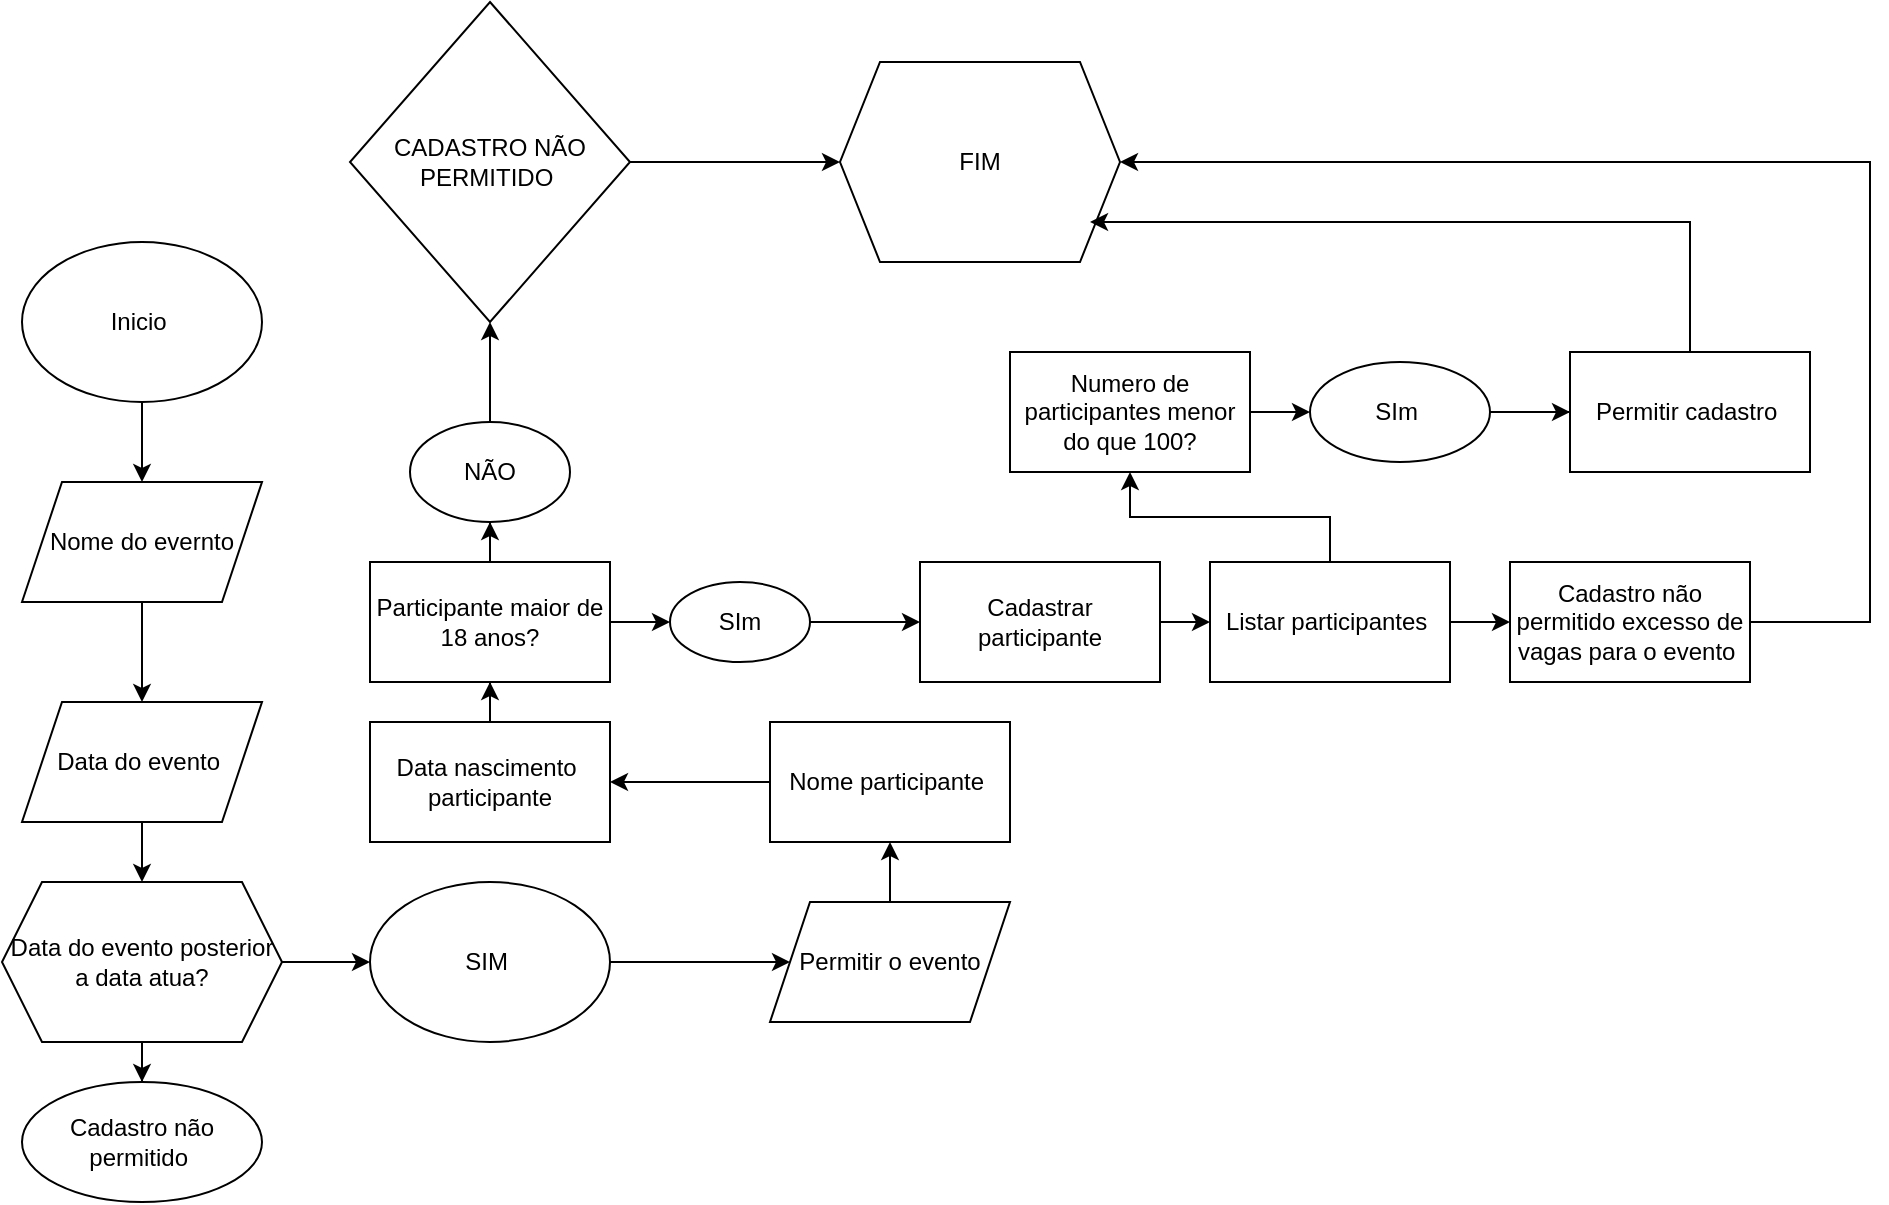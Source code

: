 <mxfile version="15.5.5" type="github"><diagram id="fl77LKlatzHIPJM2AbaO" name="Page-1"><mxGraphModel dx="868" dy="1550" grid="1" gridSize="10" guides="1" tooltips="1" connect="1" arrows="1" fold="1" page="1" pageScale="1" pageWidth="850" pageHeight="1100" math="0" shadow="0"><root><mxCell id="0"/><mxCell id="1" parent="0"/><mxCell id="vfhK83K6EF20PZ4v7dfY-9" value="" style="edgeStyle=orthogonalEdgeStyle;rounded=0;orthogonalLoop=1;jettySize=auto;html=1;" edge="1" parent="1" source="vfhK83K6EF20PZ4v7dfY-1" target="vfhK83K6EF20PZ4v7dfY-6"><mxGeometry relative="1" as="geometry"/></mxCell><mxCell id="vfhK83K6EF20PZ4v7dfY-1" value="Inicio&amp;nbsp;" style="ellipse;whiteSpace=wrap;html=1;" vertex="1" parent="1"><mxGeometry x="16" y="10" width="120" height="80" as="geometry"/></mxCell><mxCell id="vfhK83K6EF20PZ4v7dfY-8" value="" style="edgeStyle=orthogonalEdgeStyle;rounded=0;orthogonalLoop=1;jettySize=auto;html=1;" edge="1" parent="1" source="vfhK83K6EF20PZ4v7dfY-6" target="vfhK83K6EF20PZ4v7dfY-7"><mxGeometry relative="1" as="geometry"/></mxCell><mxCell id="vfhK83K6EF20PZ4v7dfY-6" value="Nome do evernto" style="shape=parallelogram;perimeter=parallelogramPerimeter;whiteSpace=wrap;html=1;fixedSize=1;" vertex="1" parent="1"><mxGeometry x="16" y="130" width="120" height="60" as="geometry"/></mxCell><mxCell id="vfhK83K6EF20PZ4v7dfY-11" value="" style="edgeStyle=orthogonalEdgeStyle;rounded=0;orthogonalLoop=1;jettySize=auto;html=1;" edge="1" parent="1" source="vfhK83K6EF20PZ4v7dfY-7" target="vfhK83K6EF20PZ4v7dfY-10"><mxGeometry relative="1" as="geometry"/></mxCell><mxCell id="vfhK83K6EF20PZ4v7dfY-7" value="Data do evento&amp;nbsp;" style="shape=parallelogram;perimeter=parallelogramPerimeter;whiteSpace=wrap;html=1;fixedSize=1;" vertex="1" parent="1"><mxGeometry x="16" y="240" width="120" height="60" as="geometry"/></mxCell><mxCell id="vfhK83K6EF20PZ4v7dfY-13" value="" style="edgeStyle=orthogonalEdgeStyle;rounded=0;orthogonalLoop=1;jettySize=auto;html=1;" edge="1" parent="1" source="vfhK83K6EF20PZ4v7dfY-10"><mxGeometry relative="1" as="geometry"><mxPoint x="190" y="370" as="targetPoint"/></mxGeometry></mxCell><mxCell id="vfhK83K6EF20PZ4v7dfY-15" value="" style="edgeStyle=orthogonalEdgeStyle;rounded=0;orthogonalLoop=1;jettySize=auto;html=1;" edge="1" parent="1" source="vfhK83K6EF20PZ4v7dfY-10" target="vfhK83K6EF20PZ4v7dfY-14"><mxGeometry relative="1" as="geometry"/></mxCell><mxCell id="vfhK83K6EF20PZ4v7dfY-10" value="Data do evento posterior a data atua?" style="shape=hexagon;perimeter=hexagonPerimeter2;whiteSpace=wrap;html=1;fixedSize=1;" vertex="1" parent="1"><mxGeometry x="6" y="330" width="140" height="80" as="geometry"/></mxCell><mxCell id="vfhK83K6EF20PZ4v7dfY-14" value="Cadastro não permitido&amp;nbsp;" style="ellipse;whiteSpace=wrap;html=1;" vertex="1" parent="1"><mxGeometry x="16" y="430" width="120" height="60" as="geometry"/></mxCell><mxCell id="vfhK83K6EF20PZ4v7dfY-18" value="" style="edgeStyle=orthogonalEdgeStyle;rounded=0;orthogonalLoop=1;jettySize=auto;html=1;" edge="1" parent="1" source="vfhK83K6EF20PZ4v7dfY-16" target="vfhK83K6EF20PZ4v7dfY-17"><mxGeometry relative="1" as="geometry"/></mxCell><mxCell id="vfhK83K6EF20PZ4v7dfY-16" value="SIM&amp;nbsp;" style="ellipse;whiteSpace=wrap;html=1;" vertex="1" parent="1"><mxGeometry x="190" y="330" width="120" height="80" as="geometry"/></mxCell><mxCell id="vfhK83K6EF20PZ4v7dfY-20" value="" style="edgeStyle=orthogonalEdgeStyle;rounded=0;orthogonalLoop=1;jettySize=auto;html=1;" edge="1" parent="1" source="vfhK83K6EF20PZ4v7dfY-17" target="vfhK83K6EF20PZ4v7dfY-19"><mxGeometry relative="1" as="geometry"/></mxCell><mxCell id="vfhK83K6EF20PZ4v7dfY-17" value="Permitir o evento" style="shape=parallelogram;perimeter=parallelogramPerimeter;whiteSpace=wrap;html=1;fixedSize=1;" vertex="1" parent="1"><mxGeometry x="390" y="340" width="120" height="60" as="geometry"/></mxCell><mxCell id="vfhK83K6EF20PZ4v7dfY-22" value="" style="edgeStyle=orthogonalEdgeStyle;rounded=0;orthogonalLoop=1;jettySize=auto;html=1;" edge="1" parent="1" source="vfhK83K6EF20PZ4v7dfY-19" target="vfhK83K6EF20PZ4v7dfY-21"><mxGeometry relative="1" as="geometry"/></mxCell><mxCell id="vfhK83K6EF20PZ4v7dfY-19" value="Nome participante&amp;nbsp;&lt;br&gt;" style="whiteSpace=wrap;html=1;" vertex="1" parent="1"><mxGeometry x="390" y="250" width="120" height="60" as="geometry"/></mxCell><mxCell id="vfhK83K6EF20PZ4v7dfY-24" value="" style="edgeStyle=orthogonalEdgeStyle;rounded=0;orthogonalLoop=1;jettySize=auto;html=1;" edge="1" parent="1" source="vfhK83K6EF20PZ4v7dfY-21" target="vfhK83K6EF20PZ4v7dfY-23"><mxGeometry relative="1" as="geometry"/></mxCell><mxCell id="vfhK83K6EF20PZ4v7dfY-21" value="Data nascimento&amp;nbsp;&lt;br&gt;participante" style="whiteSpace=wrap;html=1;" vertex="1" parent="1"><mxGeometry x="190" y="250" width="120" height="60" as="geometry"/></mxCell><mxCell id="vfhK83K6EF20PZ4v7dfY-26" value="" style="edgeStyle=orthogonalEdgeStyle;rounded=0;orthogonalLoop=1;jettySize=auto;html=1;" edge="1" parent="1" source="vfhK83K6EF20PZ4v7dfY-23" target="vfhK83K6EF20PZ4v7dfY-25"><mxGeometry relative="1" as="geometry"/></mxCell><mxCell id="vfhK83K6EF20PZ4v7dfY-28" value="" style="edgeStyle=orthogonalEdgeStyle;rounded=0;orthogonalLoop=1;jettySize=auto;html=1;" edge="1" parent="1" source="vfhK83K6EF20PZ4v7dfY-23" target="vfhK83K6EF20PZ4v7dfY-27"><mxGeometry relative="1" as="geometry"/></mxCell><mxCell id="vfhK83K6EF20PZ4v7dfY-23" value="Participante maior de 18 anos?" style="whiteSpace=wrap;html=1;" vertex="1" parent="1"><mxGeometry x="190" y="170" width="120" height="60" as="geometry"/></mxCell><mxCell id="vfhK83K6EF20PZ4v7dfY-34" value="" style="edgeStyle=orthogonalEdgeStyle;rounded=0;orthogonalLoop=1;jettySize=auto;html=1;" edge="1" parent="1" source="vfhK83K6EF20PZ4v7dfY-25" target="vfhK83K6EF20PZ4v7dfY-33"><mxGeometry relative="1" as="geometry"/></mxCell><mxCell id="vfhK83K6EF20PZ4v7dfY-25" value="SIm" style="ellipse;whiteSpace=wrap;html=1;" vertex="1" parent="1"><mxGeometry x="340" y="180" width="70" height="40" as="geometry"/></mxCell><mxCell id="vfhK83K6EF20PZ4v7dfY-30" value="" style="edgeStyle=orthogonalEdgeStyle;rounded=0;orthogonalLoop=1;jettySize=auto;html=1;" edge="1" parent="1" source="vfhK83K6EF20PZ4v7dfY-27" target="vfhK83K6EF20PZ4v7dfY-29"><mxGeometry relative="1" as="geometry"/></mxCell><mxCell id="vfhK83K6EF20PZ4v7dfY-27" value="NÃO" style="ellipse;whiteSpace=wrap;html=1;" vertex="1" parent="1"><mxGeometry x="210" y="100" width="80" height="50" as="geometry"/></mxCell><mxCell id="vfhK83K6EF20PZ4v7dfY-32" value="" style="edgeStyle=orthogonalEdgeStyle;rounded=0;orthogonalLoop=1;jettySize=auto;html=1;" edge="1" parent="1" source="vfhK83K6EF20PZ4v7dfY-29" target="vfhK83K6EF20PZ4v7dfY-31"><mxGeometry relative="1" as="geometry"/></mxCell><mxCell id="vfhK83K6EF20PZ4v7dfY-29" value="CADASTRO NÃO PERMITIDO&amp;nbsp;" style="rhombus;whiteSpace=wrap;html=1;" vertex="1" parent="1"><mxGeometry x="180" y="-110" width="140" height="160" as="geometry"/></mxCell><mxCell id="vfhK83K6EF20PZ4v7dfY-31" value="FIM" style="shape=hexagon;perimeter=hexagonPerimeter2;whiteSpace=wrap;html=1;fixedSize=1;" vertex="1" parent="1"><mxGeometry x="425" y="-80" width="140" height="100" as="geometry"/></mxCell><mxCell id="vfhK83K6EF20PZ4v7dfY-36" value="" style="edgeStyle=orthogonalEdgeStyle;rounded=0;orthogonalLoop=1;jettySize=auto;html=1;" edge="1" parent="1" source="vfhK83K6EF20PZ4v7dfY-33" target="vfhK83K6EF20PZ4v7dfY-35"><mxGeometry relative="1" as="geometry"/></mxCell><mxCell id="vfhK83K6EF20PZ4v7dfY-33" value="Cadastrar participante" style="whiteSpace=wrap;html=1;" vertex="1" parent="1"><mxGeometry x="465" y="170" width="120" height="60" as="geometry"/></mxCell><mxCell id="vfhK83K6EF20PZ4v7dfY-38" value="" style="edgeStyle=orthogonalEdgeStyle;rounded=0;orthogonalLoop=1;jettySize=auto;html=1;" edge="1" parent="1" source="vfhK83K6EF20PZ4v7dfY-35" target="vfhK83K6EF20PZ4v7dfY-37"><mxGeometry relative="1" as="geometry"/></mxCell><mxCell id="vfhK83K6EF20PZ4v7dfY-40" value="" style="edgeStyle=orthogonalEdgeStyle;rounded=0;orthogonalLoop=1;jettySize=auto;html=1;" edge="1" parent="1" source="vfhK83K6EF20PZ4v7dfY-35" target="vfhK83K6EF20PZ4v7dfY-39"><mxGeometry relative="1" as="geometry"/></mxCell><mxCell id="vfhK83K6EF20PZ4v7dfY-35" value="Listar participantes&amp;nbsp;" style="whiteSpace=wrap;html=1;" vertex="1" parent="1"><mxGeometry x="610" y="170" width="120" height="60" as="geometry"/></mxCell><mxCell id="vfhK83K6EF20PZ4v7dfY-50" style="edgeStyle=orthogonalEdgeStyle;rounded=0;orthogonalLoop=1;jettySize=auto;html=1;" edge="1" parent="1" source="vfhK83K6EF20PZ4v7dfY-37" target="vfhK83K6EF20PZ4v7dfY-31"><mxGeometry relative="1" as="geometry"><Array as="points"><mxPoint x="940" y="200"/><mxPoint x="940" y="-30"/></Array></mxGeometry></mxCell><mxCell id="vfhK83K6EF20PZ4v7dfY-37" value="Cadastro não permitido excesso de vagas para o evento&amp;nbsp;" style="whiteSpace=wrap;html=1;" vertex="1" parent="1"><mxGeometry x="760" y="170" width="120" height="60" as="geometry"/></mxCell><mxCell id="vfhK83K6EF20PZ4v7dfY-42" value="" style="edgeStyle=orthogonalEdgeStyle;rounded=0;orthogonalLoop=1;jettySize=auto;html=1;" edge="1" parent="1" source="vfhK83K6EF20PZ4v7dfY-39" target="vfhK83K6EF20PZ4v7dfY-41"><mxGeometry relative="1" as="geometry"/></mxCell><mxCell id="vfhK83K6EF20PZ4v7dfY-39" value="Numero de participantes menor do que 100?" style="whiteSpace=wrap;html=1;" vertex="1" parent="1"><mxGeometry x="510" y="65" width="120" height="60" as="geometry"/></mxCell><mxCell id="vfhK83K6EF20PZ4v7dfY-44" value="" style="edgeStyle=orthogonalEdgeStyle;rounded=0;orthogonalLoop=1;jettySize=auto;html=1;" edge="1" parent="1" source="vfhK83K6EF20PZ4v7dfY-41"><mxGeometry relative="1" as="geometry"><mxPoint x="880" y="100" as="targetPoint"/></mxGeometry></mxCell><mxCell id="vfhK83K6EF20PZ4v7dfY-46" value="" style="edgeStyle=orthogonalEdgeStyle;rounded=0;orthogonalLoop=1;jettySize=auto;html=1;" edge="1" parent="1" source="vfhK83K6EF20PZ4v7dfY-41" target="vfhK83K6EF20PZ4v7dfY-45"><mxGeometry relative="1" as="geometry"/></mxCell><mxCell id="vfhK83K6EF20PZ4v7dfY-41" value="SIm&amp;nbsp;" style="ellipse;whiteSpace=wrap;html=1;" vertex="1" parent="1"><mxGeometry x="660" y="70" width="90" height="50" as="geometry"/></mxCell><mxCell id="vfhK83K6EF20PZ4v7dfY-45" value="Permitir cadastro&amp;nbsp;" style="whiteSpace=wrap;html=1;" vertex="1" parent="1"><mxGeometry x="790" y="65" width="120" height="60" as="geometry"/></mxCell><mxCell id="vfhK83K6EF20PZ4v7dfY-47" value="" style="endArrow=classic;html=1;rounded=0;exitX=0.5;exitY=0;exitDx=0;exitDy=0;entryX=0.893;entryY=0.8;entryDx=0;entryDy=0;entryPerimeter=0;" edge="1" parent="1" source="vfhK83K6EF20PZ4v7dfY-45" target="vfhK83K6EF20PZ4v7dfY-31"><mxGeometry width="50" height="50" relative="1" as="geometry"><mxPoint x="920" y="60" as="sourcePoint"/><mxPoint x="560" y="-40" as="targetPoint"/><Array as="points"><mxPoint x="850"/></Array></mxGeometry></mxCell></root></mxGraphModel></diagram></mxfile>